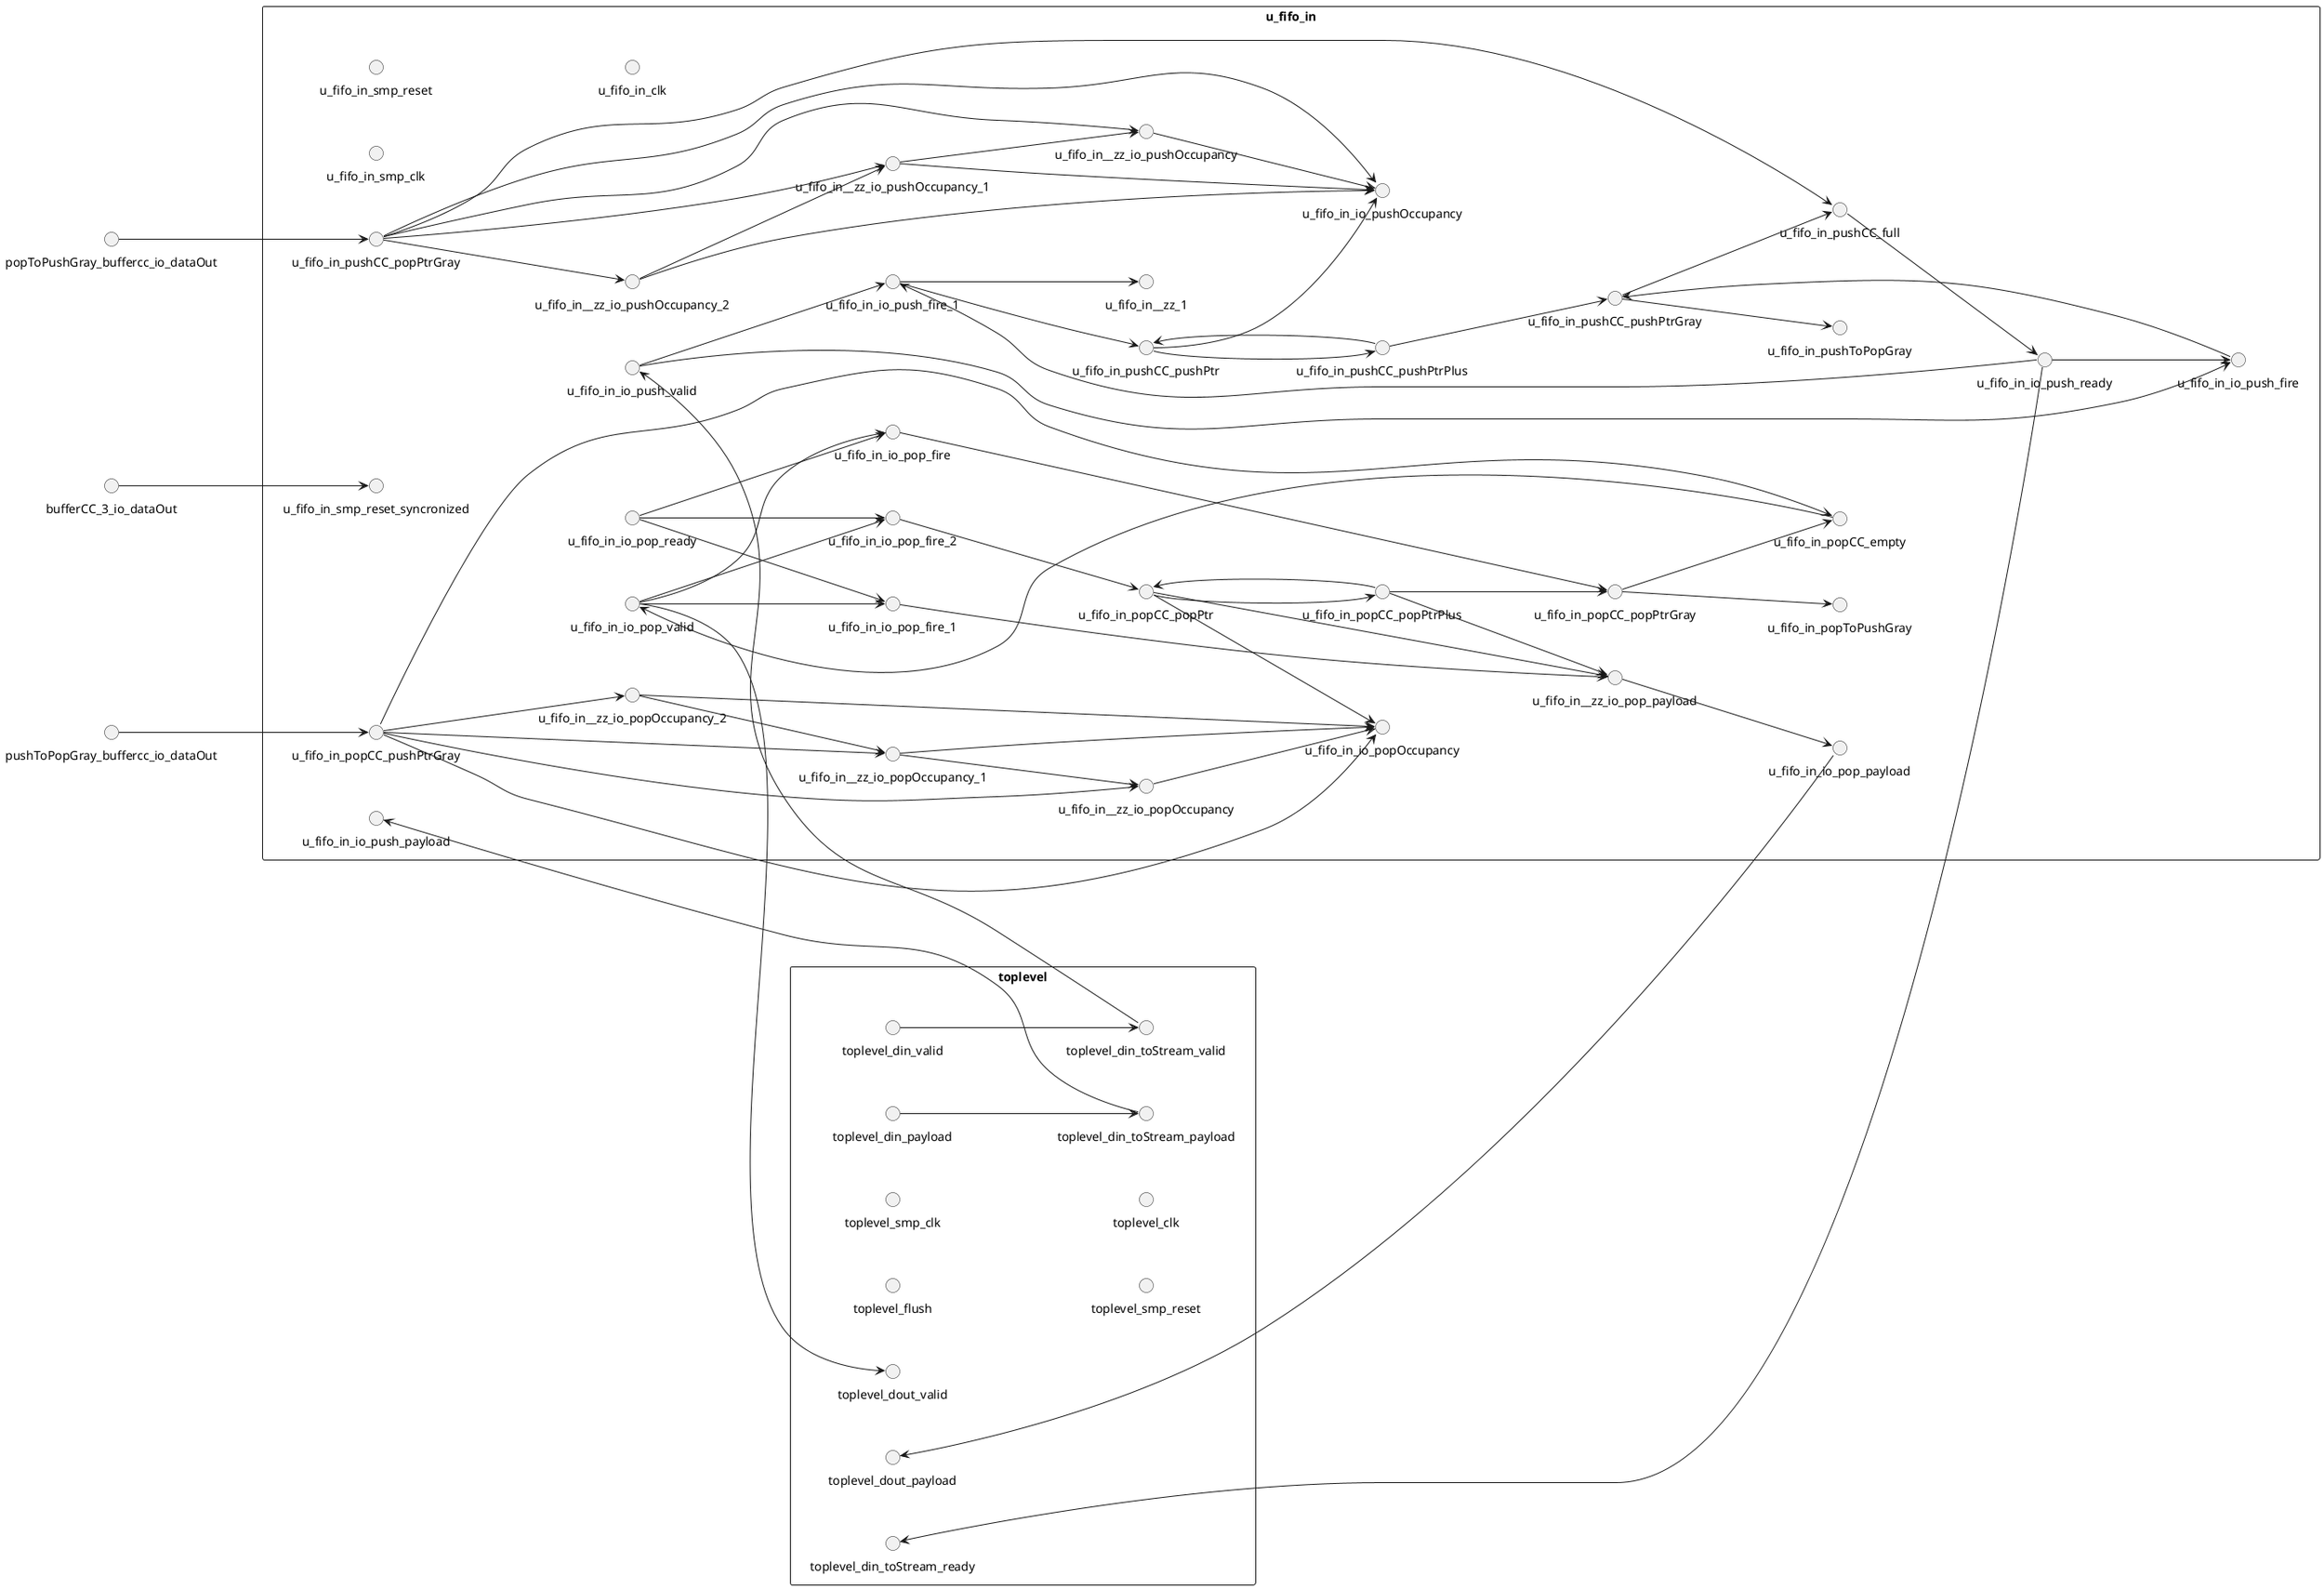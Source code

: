 @startuml
left to right direction
rectangle toplevel{
()toplevel_din_valid
()toplevel_din_payload
()toplevel_dout_valid
()toplevel_dout_payload
()toplevel_flush
()toplevel_din_toStream_valid
()toplevel_din_toStream_ready
()toplevel_din_toStream_payload
()toplevel_smp_clk
()toplevel_smp_reset
()toplevel_clk
}
rectangle u_fifo_in{
()u_fifo_in__zz_1
()u_fifo_in_io_push_valid
()u_fifo_in_io_push_ready
()u_fifo_in_io_push_payload
()u_fifo_in_io_pop_valid
()u_fifo_in_io_pop_ready
()u_fifo_in_io_pop_payload
()u_fifo_in_io_pushOccupancy
()u_fifo_in_io_popOccupancy
()u_fifo_in_popToPushGray
()u_fifo_in_pushToPopGray
()u_fifo_in_pushCC_pushPtr
()u_fifo_in_pushCC_pushPtrPlus
()u_fifo_in_io_push_fire
()u_fifo_in_pushCC_pushPtrGray
()u_fifo_in_pushCC_popPtrGray
()u_fifo_in_pushCC_full
()u_fifo_in_io_push_fire_1
()u_fifo_in__zz_io_pushOccupancy
()u_fifo_in__zz_io_pushOccupancy_1
()u_fifo_in__zz_io_pushOccupancy_2
()u_fifo_in_smp_reset_syncronized
()u_fifo_in_popCC_popPtr
()u_fifo_in_popCC_popPtrPlus
()u_fifo_in_io_pop_fire
()u_fifo_in_popCC_popPtrGray
()u_fifo_in_popCC_pushPtrGray
()u_fifo_in_popCC_empty
()u_fifo_in_io_pop_fire_1
()u_fifo_in__zz_io_pop_payload
()u_fifo_in_io_pop_fire_2
()u_fifo_in__zz_io_popOccupancy
()u_fifo_in__zz_io_popOccupancy_1
()u_fifo_in__zz_io_popOccupancy_2
()u_fifo_in_smp_clk
()u_fifo_in_smp_reset
()u_fifo_in_clk
}
u_fifo_in_io_pop_valid-->toplevel_dout_valid
u_fifo_in_io_pop_payload-->toplevel_dout_payload
toplevel_din_valid-->toplevel_din_toStream_valid
u_fifo_in_io_push_ready-->toplevel_din_toStream_ready
toplevel_din_payload-->toplevel_din_toStream_payload
u_fifo_in_io_push_fire_1-->u_fifo_in__zz_1
toplevel_din_toStream_valid-->u_fifo_in_io_push_valid
u_fifo_in_pushCC_full-->u_fifo_in_io_push_ready
toplevel_din_toStream_payload-->u_fifo_in_io_push_payload
u_fifo_in_popCC_empty-->u_fifo_in_io_pop_valid
u_fifo_in__zz_io_pop_payload-->u_fifo_in_io_pop_payload
u_fifo_in_pushCC_pushPtr-->u_fifo_in_io_pushOccupancy
u_fifo_in__zz_io_pushOccupancy_2-->u_fifo_in_io_pushOccupancy
u_fifo_in__zz_io_pushOccupancy_1-->u_fifo_in_io_pushOccupancy
u_fifo_in__zz_io_pushOccupancy-->u_fifo_in_io_pushOccupancy
u_fifo_in_pushCC_popPtrGray-->u_fifo_in_io_pushOccupancy
u_fifo_in__zz_io_popOccupancy_2-->u_fifo_in_io_popOccupancy
u_fifo_in__zz_io_popOccupancy_1-->u_fifo_in_io_popOccupancy
u_fifo_in__zz_io_popOccupancy-->u_fifo_in_io_popOccupancy
u_fifo_in_popCC_pushPtrGray-->u_fifo_in_io_popOccupancy
u_fifo_in_popCC_popPtr-->u_fifo_in_io_popOccupancy
u_fifo_in_popCC_popPtrGray-->u_fifo_in_popToPushGray
u_fifo_in_pushCC_pushPtrGray-->u_fifo_in_pushToPopGray
u_fifo_in_pushCC_pushPtrPlus-->u_fifo_in_pushCC_pushPtr
u_fifo_in_io_push_fire_1-->u_fifo_in_pushCC_pushPtr
u_fifo_in_pushCC_pushPtr-->u_fifo_in_pushCC_pushPtrPlus
u_fifo_in_io_push_valid-->u_fifo_in_io_push_fire
u_fifo_in_io_push_ready-->u_fifo_in_io_push_fire
u_fifo_in_pushCC_pushPtrPlus-->u_fifo_in_pushCC_pushPtrGray
u_fifo_in_io_push_fire-->u_fifo_in_pushCC_pushPtrGray
popToPushGray_buffercc_io_dataOut-->u_fifo_in_pushCC_popPtrGray
u_fifo_in_pushCC_pushPtrGray-->u_fifo_in_pushCC_full
u_fifo_in_pushCC_popPtrGray-->u_fifo_in_pushCC_full
u_fifo_in_io_push_valid-->u_fifo_in_io_push_fire_1
u_fifo_in_io_push_ready-->u_fifo_in_io_push_fire_1
u_fifo_in_pushCC_popPtrGray-->u_fifo_in__zz_io_pushOccupancy
u_fifo_in__zz_io_pushOccupancy_1-->u_fifo_in__zz_io_pushOccupancy
u_fifo_in_pushCC_popPtrGray-->u_fifo_in__zz_io_pushOccupancy_1
u_fifo_in__zz_io_pushOccupancy_2-->u_fifo_in__zz_io_pushOccupancy_1
u_fifo_in_pushCC_popPtrGray-->u_fifo_in__zz_io_pushOccupancy_2
bufferCC_3_io_dataOut-->u_fifo_in_smp_reset_syncronized
u_fifo_in_popCC_popPtrPlus-->u_fifo_in_popCC_popPtr
u_fifo_in_io_pop_fire_2-->u_fifo_in_popCC_popPtr
u_fifo_in_popCC_popPtr-->u_fifo_in_popCC_popPtrPlus
u_fifo_in_io_pop_valid-->u_fifo_in_io_pop_fire
u_fifo_in_io_pop_ready-->u_fifo_in_io_pop_fire
u_fifo_in_popCC_popPtrPlus-->u_fifo_in_popCC_popPtrGray
u_fifo_in_io_pop_fire-->u_fifo_in_popCC_popPtrGray
pushToPopGray_buffercc_io_dataOut-->u_fifo_in_popCC_pushPtrGray
u_fifo_in_popCC_popPtrGray-->u_fifo_in_popCC_empty
u_fifo_in_popCC_pushPtrGray-->u_fifo_in_popCC_empty
u_fifo_in_io_pop_valid-->u_fifo_in_io_pop_fire_1
u_fifo_in_io_pop_ready-->u_fifo_in_io_pop_fire_1
u_fifo_in_io_pop_fire_1-->u_fifo_in__zz_io_pop_payload
u_fifo_in_popCC_popPtrPlus-->u_fifo_in__zz_io_pop_payload
u_fifo_in_popCC_popPtr-->u_fifo_in__zz_io_pop_payload
u_fifo_in_io_pop_valid-->u_fifo_in_io_pop_fire_2
u_fifo_in_io_pop_ready-->u_fifo_in_io_pop_fire_2
u_fifo_in_popCC_pushPtrGray-->u_fifo_in__zz_io_popOccupancy
u_fifo_in__zz_io_popOccupancy_1-->u_fifo_in__zz_io_popOccupancy
u_fifo_in_popCC_pushPtrGray-->u_fifo_in__zz_io_popOccupancy_1
u_fifo_in__zz_io_popOccupancy_2-->u_fifo_in__zz_io_popOccupancy_1
u_fifo_in_popCC_pushPtrGray-->u_fifo_in__zz_io_popOccupancy_2
@enduml